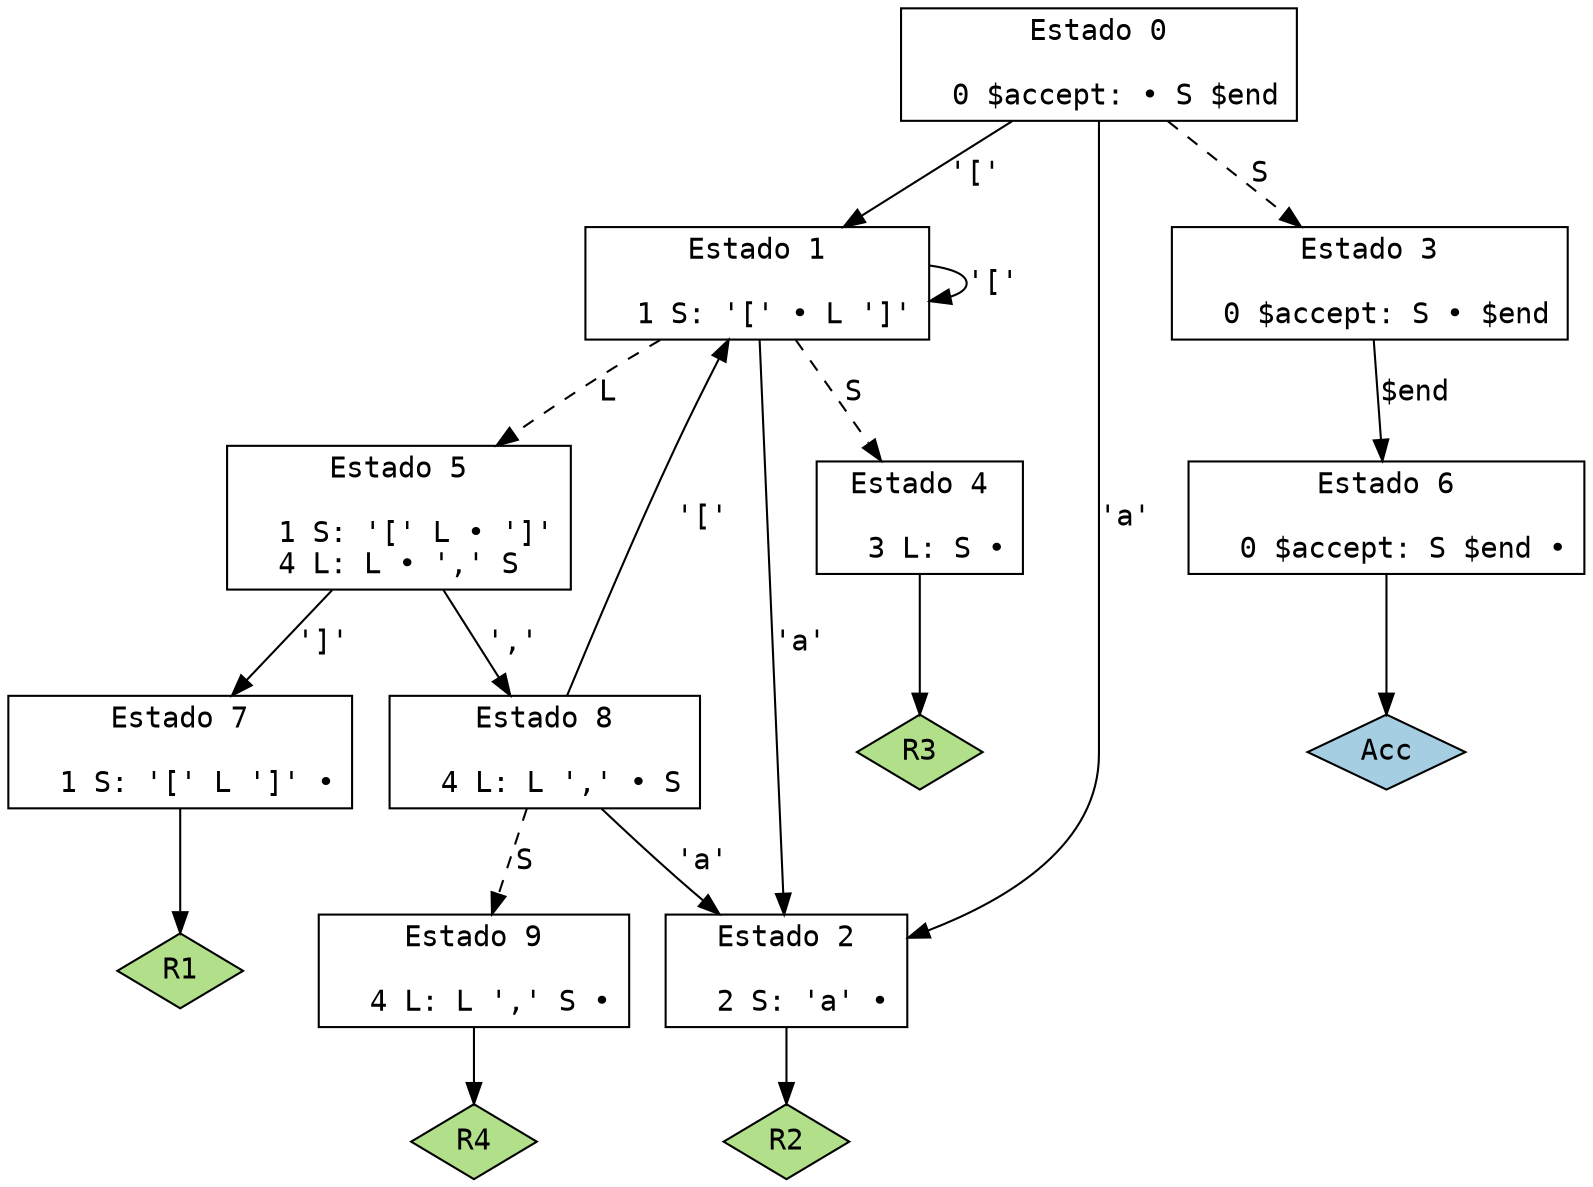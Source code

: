 // Gerado por GNU Bison 3.8.2.
// Relate erros para <bug-bison@gnu.org>.
// Site: <https://www.gnu.org/software/bison/>.

digraph "g2.y"
{
  node [fontname = courier, shape = box, colorscheme = paired6]
  edge [fontname = courier]

  0 [label="Estado 0\n\l  0 $accept: • S $end\l"]
  0 -> 1 [style=solid label="'['"]
  0 -> 2 [style=solid label="'a'"]
  0 -> 3 [style=dashed label="S"]
  1 [label="Estado 1\n\l  1 S: '[' • L ']'\l"]
  1 -> 1 [style=solid label="'['"]
  1 -> 2 [style=solid label="'a'"]
  1 -> 4 [style=dashed label="S"]
  1 -> 5 [style=dashed label="L"]
  2 [label="Estado 2\n\l  2 S: 'a' •\l"]
  2 -> "2R2" [style=solid]
 "2R2" [label="R2", fillcolor=3, shape=diamond, style=filled]
  3 [label="Estado 3\n\l  0 $accept: S • $end\l"]
  3 -> 6 [style=solid label="$end"]
  4 [label="Estado 4\n\l  3 L: S •\l"]
  4 -> "4R3" [style=solid]
 "4R3" [label="R3", fillcolor=3, shape=diamond, style=filled]
  5 [label="Estado 5\n\l  1 S: '[' L • ']'\l  4 L: L • ',' S\l"]
  5 -> 7 [style=solid label="']'"]
  5 -> 8 [style=solid label="','"]
  6 [label="Estado 6\n\l  0 $accept: S $end •\l"]
  6 -> "6R0" [style=solid]
 "6R0" [label="Acc", fillcolor=1, shape=diamond, style=filled]
  7 [label="Estado 7\n\l  1 S: '[' L ']' •\l"]
  7 -> "7R1" [style=solid]
 "7R1" [label="R1", fillcolor=3, shape=diamond, style=filled]
  8 [label="Estado 8\n\l  4 L: L ',' • S\l"]
  8 -> 1 [style=solid label="'['"]
  8 -> 2 [style=solid label="'a'"]
  8 -> 9 [style=dashed label="S"]
  9 [label="Estado 9\n\l  4 L: L ',' S •\l"]
  9 -> "9R4" [style=solid]
 "9R4" [label="R4", fillcolor=3, shape=diamond, style=filled]
}
